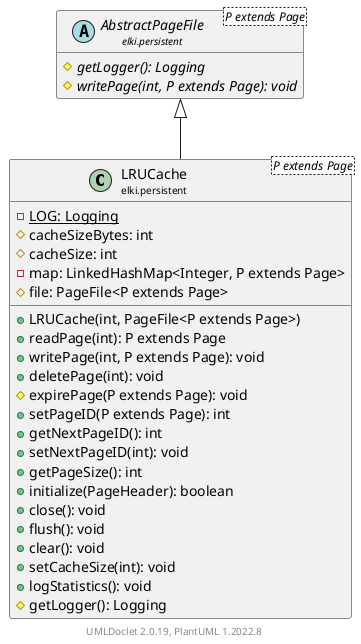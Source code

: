 @startuml
    remove .*\.(Instance|Par|Parameterizer|Factory)$
    set namespaceSeparator none
    hide empty fields
    hide empty methods

    class "<size:14>LRUCache\n<size:10>elki.persistent" as elki.persistent.LRUCache<P extends Page> [[LRUCache.html]] {
        {static} -LOG: Logging
        #cacheSizeBytes: int
        #cacheSize: int
        -map: LinkedHashMap<Integer, P extends Page>
        #file: PageFile<P extends Page>
        +LRUCache(int, PageFile<P extends Page>)
        +readPage(int): P extends Page
        +writePage(int, P extends Page): void
        +deletePage(int): void
        #expirePage(P extends Page): void
        +setPageID(P extends Page): int
        +getNextPageID(): int
        +setNextPageID(int): void
        +getPageSize(): int
        +initialize(PageHeader): boolean
        +close(): void
        +flush(): void
        +clear(): void
        +setCacheSize(int): void
        +logStatistics(): void
        #getLogger(): Logging
    }

    abstract class "<size:14>AbstractPageFile\n<size:10>elki.persistent" as elki.persistent.AbstractPageFile<P extends Page> [[AbstractPageFile.html]] {
        {abstract} #getLogger(): Logging
        {abstract} #writePage(int, P extends Page): void
    }

    elki.persistent.AbstractPageFile <|-- elki.persistent.LRUCache

    center footer UMLDoclet 2.0.19, PlantUML 1.2022.8
@enduml
